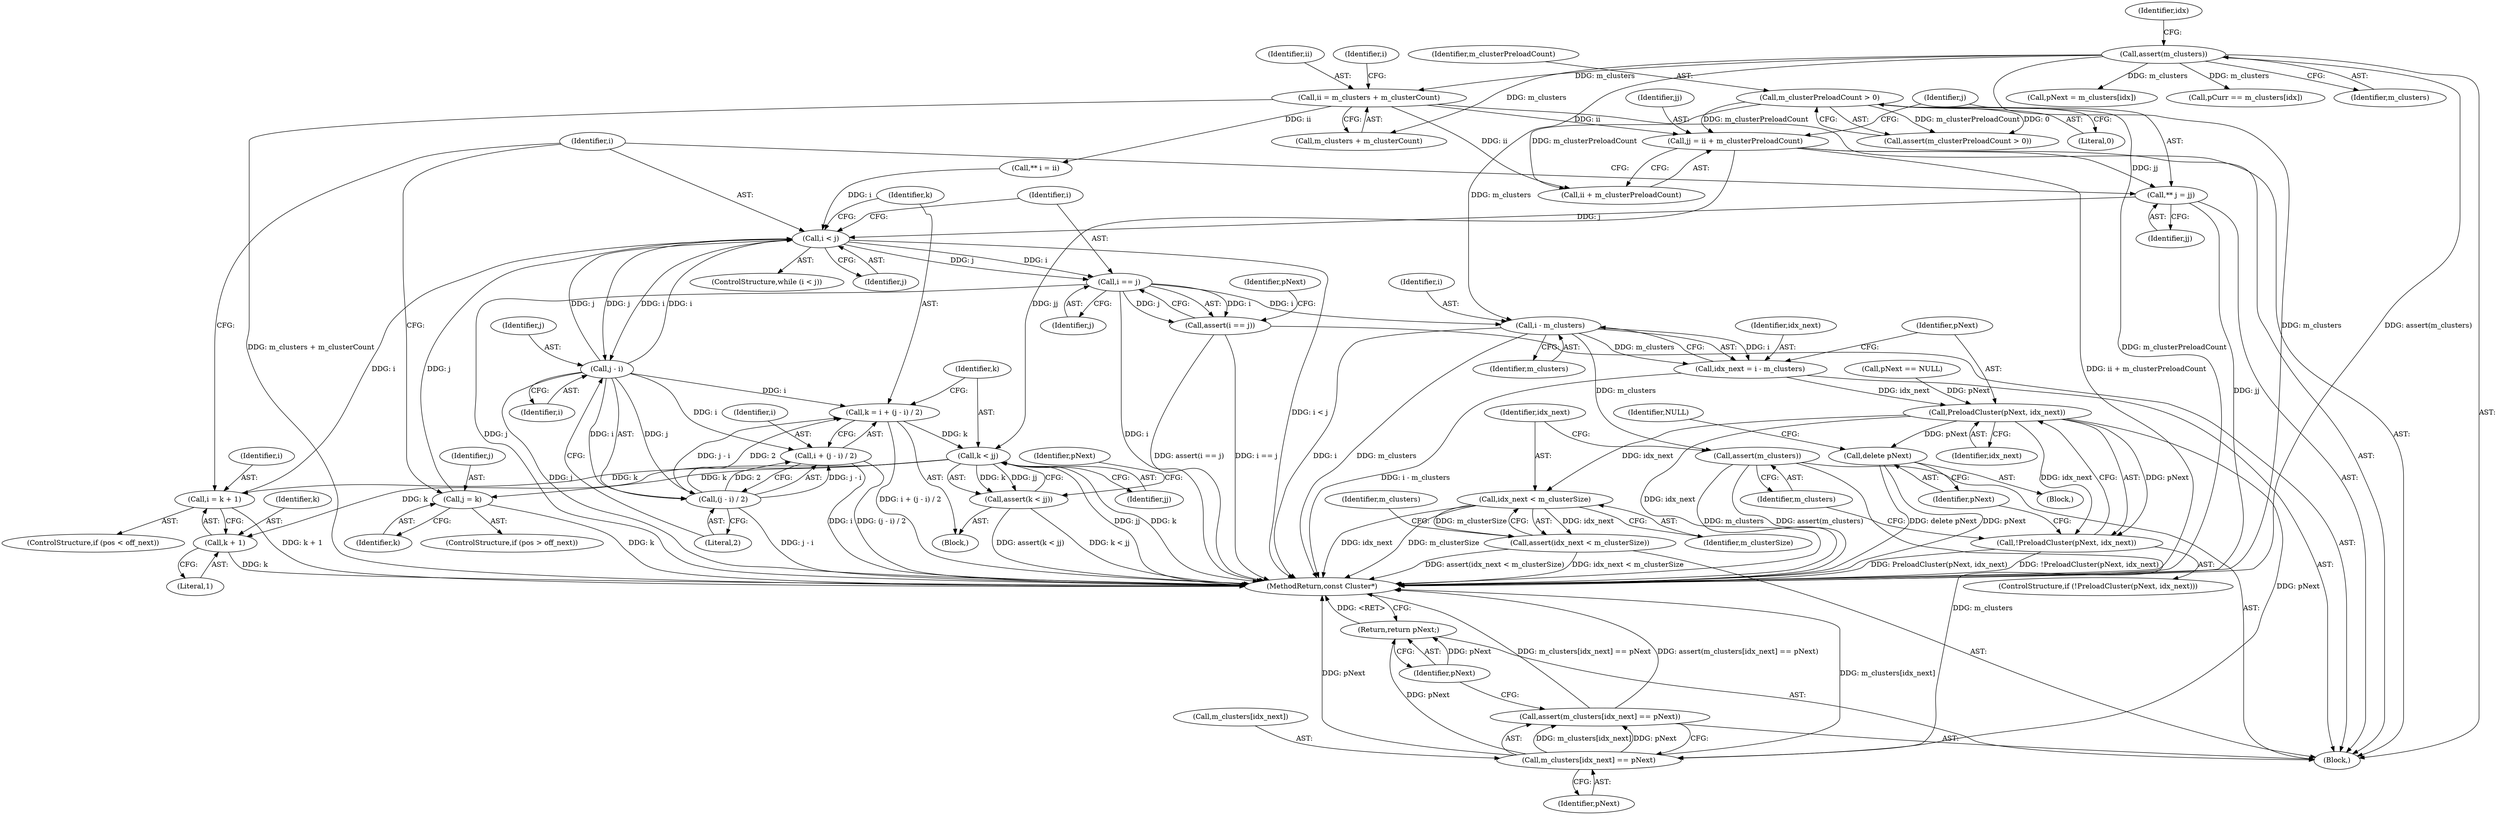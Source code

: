digraph "0_Android_cc274e2abe8b2a6698a5c47d8aa4bb45f1f9538d_20@pointer" {
"1000443" [label="(Call,** j = jj)"];
"1000437" [label="(Call,jj = ii + m_clusterPreloadCount)"];
"1000428" [label="(Call,ii = m_clusters + m_clusterCount)"];
"1000134" [label="(Call,assert(m_clusters))"];
"1000192" [label="(Call,m_clusterPreloadCount > 0)"];
"1000447" [label="(Call,i < j)"];
"1000456" [label="(Call,j - i)"];
"1000451" [label="(Call,k = i + (j - i) / 2)"];
"1000461" [label="(Call,k < jj)"];
"1000460" [label="(Call,assert(k < jj))"];
"1000483" [label="(Call,i = k + 1)"];
"1000485" [label="(Call,k + 1)"];
"1000493" [label="(Call,j = k)"];
"1000453" [label="(Call,i + (j - i) / 2)"];
"1000455" [label="(Call,(j - i) / 2)"];
"1000500" [label="(Call,i == j)"];
"1000499" [label="(Call,assert(i == j))"];
"1000519" [label="(Call,i - m_clusters)"];
"1000517" [label="(Call,idx_next = i - m_clusters)"];
"1000524" [label="(Call,PreloadCluster(pNext, idx_next))"];
"1000523" [label="(Call,!PreloadCluster(pNext, idx_next))"];
"1000528" [label="(Call,delete pNext)"];
"1000535" [label="(Call,idx_next < m_clusterSize)"];
"1000534" [label="(Call,assert(idx_next < m_clusterSize))"];
"1000539" [label="(Call,m_clusters[idx_next] == pNext)"];
"1000538" [label="(Call,assert(m_clusters[idx_next] == pNext))"];
"1000544" [label="(Return,return pNext;)"];
"1000532" [label="(Call,assert(m_clusters))"];
"1000438" [label="(Identifier,jj)"];
"1000493" [label="(Call,j = k)"];
"1000439" [label="(Call,ii + m_clusterPreloadCount)"];
"1000138" [label="(Identifier,idx)"];
"1000448" [label="(Identifier,i)"];
"1000546" [label="(MethodReturn,const Cluster*)"];
"1000170" [label="(Call,pNext = m_clusters[idx])"];
"1000191" [label="(Call,assert(m_clusterPreloadCount > 0))"];
"1000504" [label="(Identifier,pNext)"];
"1000461" [label="(Call,k < jj)"];
"1000528" [label="(Call,delete pNext)"];
"1000535" [label="(Call,idx_next < m_clusterSize)"];
"1000539" [label="(Call,m_clusters[idx_next] == pNext)"];
"1000494" [label="(Identifier,j)"];
"1000545" [label="(Identifier,pNext)"];
"1000538" [label="(Call,assert(m_clusters[idx_next] == pNext))"];
"1000495" [label="(Identifier,k)"];
"1000444" [label="(Identifier,j)"];
"1000531" [label="(Identifier,NULL)"];
"1000537" [label="(Identifier,m_clusterSize)"];
"1000193" [label="(Identifier,m_clusterPreloadCount)"];
"1000443" [label="(Call,** j = jj)"];
"1000453" [label="(Call,i + (j - i) / 2)"];
"1000463" [label="(Identifier,jj)"];
"1000446" [label="(ControlStructure,while (i < j))"];
"1000194" [label="(Literal,0)"];
"1000465" [label="(Identifier,pNext)"];
"1000517" [label="(Call,idx_next = i - m_clusters)"];
"1000533" [label="(Identifier,m_clusters)"];
"1000534" [label="(Call,assert(idx_next < m_clusterSize))"];
"1000430" [label="(Call,m_clusters + m_clusterCount)"];
"1000156" [label="(Call,pCurr == m_clusters[idx])"];
"1000519" [label="(Call,i - m_clusters)"];
"1000487" [label="(Literal,1)"];
"1000483" [label="(Call,i = k + 1)"];
"1000462" [label="(Identifier,k)"];
"1000532" [label="(Call,assert(m_clusters))"];
"1000529" [label="(Identifier,pNext)"];
"1000435" [label="(Identifier,i)"];
"1000486" [label="(Identifier,k)"];
"1000456" [label="(Call,j - i)"];
"1000434" [label="(Call,** i = ii)"];
"1000536" [label="(Identifier,idx_next)"];
"1000457" [label="(Identifier,j)"];
"1000522" [label="(ControlStructure,if (!PreloadCluster(pNext, idx_next)))"];
"1000454" [label="(Identifier,i)"];
"1000540" [label="(Call,m_clusters[idx_next])"];
"1000544" [label="(Return,return pNext;)"];
"1000523" [label="(Call,!PreloadCluster(pNext, idx_next))"];
"1000428" [label="(Call,ii = m_clusters + m_clusterCount)"];
"1000525" [label="(Identifier,pNext)"];
"1000126" [label="(Block,)"];
"1000437" [label="(Call,jj = ii + m_clusterPreloadCount)"];
"1000192" [label="(Call,m_clusterPreloadCount > 0)"];
"1000459" [label="(Literal,2)"];
"1000502" [label="(Identifier,j)"];
"1000541" [label="(Identifier,m_clusters)"];
"1000452" [label="(Identifier,k)"];
"1000511" [label="(Call,pNext == NULL)"];
"1000445" [label="(Identifier,jj)"];
"1000447" [label="(Call,i < j)"];
"1000484" [label="(Identifier,i)"];
"1000501" [label="(Identifier,i)"];
"1000518" [label="(Identifier,idx_next)"];
"1000527" [label="(Block,)"];
"1000134" [label="(Call,assert(m_clusters))"];
"1000455" [label="(Call,(j - i) / 2)"];
"1000451" [label="(Call,k = i + (j - i) / 2)"];
"1000460" [label="(Call,assert(k < jj))"];
"1000450" [label="(Block,)"];
"1000479" [label="(ControlStructure,if (pos < off_next))"];
"1000520" [label="(Identifier,i)"];
"1000499" [label="(Call,assert(i == j))"];
"1000458" [label="(Identifier,i)"];
"1000429" [label="(Identifier,ii)"];
"1000526" [label="(Identifier,idx_next)"];
"1000524" [label="(Call,PreloadCluster(pNext, idx_next))"];
"1000521" [label="(Identifier,m_clusters)"];
"1000543" [label="(Identifier,pNext)"];
"1000500" [label="(Call,i == j)"];
"1000449" [label="(Identifier,j)"];
"1000135" [label="(Identifier,m_clusters)"];
"1000489" [label="(ControlStructure,if (pos > off_next))"];
"1000485" [label="(Call,k + 1)"];
"1000443" -> "1000126"  [label="AST: "];
"1000443" -> "1000445"  [label="CFG: "];
"1000444" -> "1000443"  [label="AST: "];
"1000445" -> "1000443"  [label="AST: "];
"1000448" -> "1000443"  [label="CFG: "];
"1000443" -> "1000546"  [label="DDG: jj"];
"1000437" -> "1000443"  [label="DDG: jj"];
"1000443" -> "1000447"  [label="DDG: j"];
"1000437" -> "1000126"  [label="AST: "];
"1000437" -> "1000439"  [label="CFG: "];
"1000438" -> "1000437"  [label="AST: "];
"1000439" -> "1000437"  [label="AST: "];
"1000444" -> "1000437"  [label="CFG: "];
"1000437" -> "1000546"  [label="DDG: ii + m_clusterPreloadCount"];
"1000428" -> "1000437"  [label="DDG: ii"];
"1000192" -> "1000437"  [label="DDG: m_clusterPreloadCount"];
"1000437" -> "1000461"  [label="DDG: jj"];
"1000428" -> "1000126"  [label="AST: "];
"1000428" -> "1000430"  [label="CFG: "];
"1000429" -> "1000428"  [label="AST: "];
"1000430" -> "1000428"  [label="AST: "];
"1000435" -> "1000428"  [label="CFG: "];
"1000428" -> "1000546"  [label="DDG: m_clusters + m_clusterCount"];
"1000134" -> "1000428"  [label="DDG: m_clusters"];
"1000428" -> "1000434"  [label="DDG: ii"];
"1000428" -> "1000439"  [label="DDG: ii"];
"1000134" -> "1000126"  [label="AST: "];
"1000134" -> "1000135"  [label="CFG: "];
"1000135" -> "1000134"  [label="AST: "];
"1000138" -> "1000134"  [label="CFG: "];
"1000134" -> "1000546"  [label="DDG: assert(m_clusters)"];
"1000134" -> "1000546"  [label="DDG: m_clusters"];
"1000134" -> "1000156"  [label="DDG: m_clusters"];
"1000134" -> "1000170"  [label="DDG: m_clusters"];
"1000134" -> "1000430"  [label="DDG: m_clusters"];
"1000134" -> "1000519"  [label="DDG: m_clusters"];
"1000192" -> "1000191"  [label="AST: "];
"1000192" -> "1000194"  [label="CFG: "];
"1000193" -> "1000192"  [label="AST: "];
"1000194" -> "1000192"  [label="AST: "];
"1000191" -> "1000192"  [label="CFG: "];
"1000192" -> "1000546"  [label="DDG: m_clusterPreloadCount"];
"1000192" -> "1000191"  [label="DDG: m_clusterPreloadCount"];
"1000192" -> "1000191"  [label="DDG: 0"];
"1000192" -> "1000439"  [label="DDG: m_clusterPreloadCount"];
"1000447" -> "1000446"  [label="AST: "];
"1000447" -> "1000449"  [label="CFG: "];
"1000448" -> "1000447"  [label="AST: "];
"1000449" -> "1000447"  [label="AST: "];
"1000452" -> "1000447"  [label="CFG: "];
"1000501" -> "1000447"  [label="CFG: "];
"1000447" -> "1000546"  [label="DDG: i < j"];
"1000434" -> "1000447"  [label="DDG: i"];
"1000483" -> "1000447"  [label="DDG: i"];
"1000456" -> "1000447"  [label="DDG: i"];
"1000456" -> "1000447"  [label="DDG: j"];
"1000493" -> "1000447"  [label="DDG: j"];
"1000447" -> "1000456"  [label="DDG: j"];
"1000447" -> "1000456"  [label="DDG: i"];
"1000447" -> "1000500"  [label="DDG: i"];
"1000447" -> "1000500"  [label="DDG: j"];
"1000456" -> "1000455"  [label="AST: "];
"1000456" -> "1000458"  [label="CFG: "];
"1000457" -> "1000456"  [label="AST: "];
"1000458" -> "1000456"  [label="AST: "];
"1000459" -> "1000456"  [label="CFG: "];
"1000456" -> "1000546"  [label="DDG: j"];
"1000456" -> "1000451"  [label="DDG: i"];
"1000456" -> "1000453"  [label="DDG: i"];
"1000456" -> "1000455"  [label="DDG: j"];
"1000456" -> "1000455"  [label="DDG: i"];
"1000451" -> "1000450"  [label="AST: "];
"1000451" -> "1000453"  [label="CFG: "];
"1000452" -> "1000451"  [label="AST: "];
"1000453" -> "1000451"  [label="AST: "];
"1000462" -> "1000451"  [label="CFG: "];
"1000451" -> "1000546"  [label="DDG: i + (j - i) / 2"];
"1000455" -> "1000451"  [label="DDG: j - i"];
"1000455" -> "1000451"  [label="DDG: 2"];
"1000451" -> "1000461"  [label="DDG: k"];
"1000461" -> "1000460"  [label="AST: "];
"1000461" -> "1000463"  [label="CFG: "];
"1000462" -> "1000461"  [label="AST: "];
"1000463" -> "1000461"  [label="AST: "];
"1000460" -> "1000461"  [label="CFG: "];
"1000461" -> "1000546"  [label="DDG: jj"];
"1000461" -> "1000546"  [label="DDG: k"];
"1000461" -> "1000460"  [label="DDG: k"];
"1000461" -> "1000460"  [label="DDG: jj"];
"1000461" -> "1000483"  [label="DDG: k"];
"1000461" -> "1000485"  [label="DDG: k"];
"1000461" -> "1000493"  [label="DDG: k"];
"1000460" -> "1000450"  [label="AST: "];
"1000465" -> "1000460"  [label="CFG: "];
"1000460" -> "1000546"  [label="DDG: k < jj"];
"1000460" -> "1000546"  [label="DDG: assert(k < jj)"];
"1000483" -> "1000479"  [label="AST: "];
"1000483" -> "1000485"  [label="CFG: "];
"1000484" -> "1000483"  [label="AST: "];
"1000485" -> "1000483"  [label="AST: "];
"1000448" -> "1000483"  [label="CFG: "];
"1000483" -> "1000546"  [label="DDG: k + 1"];
"1000485" -> "1000487"  [label="CFG: "];
"1000486" -> "1000485"  [label="AST: "];
"1000487" -> "1000485"  [label="AST: "];
"1000485" -> "1000546"  [label="DDG: k"];
"1000493" -> "1000489"  [label="AST: "];
"1000493" -> "1000495"  [label="CFG: "];
"1000494" -> "1000493"  [label="AST: "];
"1000495" -> "1000493"  [label="AST: "];
"1000448" -> "1000493"  [label="CFG: "];
"1000493" -> "1000546"  [label="DDG: k"];
"1000453" -> "1000455"  [label="CFG: "];
"1000454" -> "1000453"  [label="AST: "];
"1000455" -> "1000453"  [label="AST: "];
"1000453" -> "1000546"  [label="DDG: (j - i) / 2"];
"1000453" -> "1000546"  [label="DDG: i"];
"1000455" -> "1000453"  [label="DDG: j - i"];
"1000455" -> "1000453"  [label="DDG: 2"];
"1000455" -> "1000459"  [label="CFG: "];
"1000459" -> "1000455"  [label="AST: "];
"1000455" -> "1000546"  [label="DDG: j - i"];
"1000500" -> "1000499"  [label="AST: "];
"1000500" -> "1000502"  [label="CFG: "];
"1000501" -> "1000500"  [label="AST: "];
"1000502" -> "1000500"  [label="AST: "];
"1000499" -> "1000500"  [label="CFG: "];
"1000500" -> "1000546"  [label="DDG: j"];
"1000500" -> "1000546"  [label="DDG: i"];
"1000500" -> "1000499"  [label="DDG: i"];
"1000500" -> "1000499"  [label="DDG: j"];
"1000500" -> "1000519"  [label="DDG: i"];
"1000499" -> "1000126"  [label="AST: "];
"1000504" -> "1000499"  [label="CFG: "];
"1000499" -> "1000546"  [label="DDG: assert(i == j)"];
"1000499" -> "1000546"  [label="DDG: i == j"];
"1000519" -> "1000517"  [label="AST: "];
"1000519" -> "1000521"  [label="CFG: "];
"1000520" -> "1000519"  [label="AST: "];
"1000521" -> "1000519"  [label="AST: "];
"1000517" -> "1000519"  [label="CFG: "];
"1000519" -> "1000546"  [label="DDG: i"];
"1000519" -> "1000546"  [label="DDG: m_clusters"];
"1000519" -> "1000517"  [label="DDG: i"];
"1000519" -> "1000517"  [label="DDG: m_clusters"];
"1000519" -> "1000532"  [label="DDG: m_clusters"];
"1000517" -> "1000126"  [label="AST: "];
"1000518" -> "1000517"  [label="AST: "];
"1000525" -> "1000517"  [label="CFG: "];
"1000517" -> "1000546"  [label="DDG: i - m_clusters"];
"1000517" -> "1000524"  [label="DDG: idx_next"];
"1000524" -> "1000523"  [label="AST: "];
"1000524" -> "1000526"  [label="CFG: "];
"1000525" -> "1000524"  [label="AST: "];
"1000526" -> "1000524"  [label="AST: "];
"1000523" -> "1000524"  [label="CFG: "];
"1000524" -> "1000546"  [label="DDG: idx_next"];
"1000524" -> "1000523"  [label="DDG: pNext"];
"1000524" -> "1000523"  [label="DDG: idx_next"];
"1000511" -> "1000524"  [label="DDG: pNext"];
"1000524" -> "1000528"  [label="DDG: pNext"];
"1000524" -> "1000535"  [label="DDG: idx_next"];
"1000524" -> "1000539"  [label="DDG: pNext"];
"1000523" -> "1000522"  [label="AST: "];
"1000529" -> "1000523"  [label="CFG: "];
"1000533" -> "1000523"  [label="CFG: "];
"1000523" -> "1000546"  [label="DDG: PreloadCluster(pNext, idx_next)"];
"1000523" -> "1000546"  [label="DDG: !PreloadCluster(pNext, idx_next)"];
"1000528" -> "1000527"  [label="AST: "];
"1000528" -> "1000529"  [label="CFG: "];
"1000529" -> "1000528"  [label="AST: "];
"1000531" -> "1000528"  [label="CFG: "];
"1000528" -> "1000546"  [label="DDG: delete pNext"];
"1000528" -> "1000546"  [label="DDG: pNext"];
"1000535" -> "1000534"  [label="AST: "];
"1000535" -> "1000537"  [label="CFG: "];
"1000536" -> "1000535"  [label="AST: "];
"1000537" -> "1000535"  [label="AST: "];
"1000534" -> "1000535"  [label="CFG: "];
"1000535" -> "1000546"  [label="DDG: idx_next"];
"1000535" -> "1000546"  [label="DDG: m_clusterSize"];
"1000535" -> "1000534"  [label="DDG: idx_next"];
"1000535" -> "1000534"  [label="DDG: m_clusterSize"];
"1000534" -> "1000126"  [label="AST: "];
"1000541" -> "1000534"  [label="CFG: "];
"1000534" -> "1000546"  [label="DDG: assert(idx_next < m_clusterSize)"];
"1000534" -> "1000546"  [label="DDG: idx_next < m_clusterSize"];
"1000539" -> "1000538"  [label="AST: "];
"1000539" -> "1000543"  [label="CFG: "];
"1000540" -> "1000539"  [label="AST: "];
"1000543" -> "1000539"  [label="AST: "];
"1000538" -> "1000539"  [label="CFG: "];
"1000539" -> "1000546"  [label="DDG: m_clusters[idx_next]"];
"1000539" -> "1000546"  [label="DDG: pNext"];
"1000539" -> "1000538"  [label="DDG: m_clusters[idx_next]"];
"1000539" -> "1000538"  [label="DDG: pNext"];
"1000532" -> "1000539"  [label="DDG: m_clusters"];
"1000539" -> "1000544"  [label="DDG: pNext"];
"1000538" -> "1000126"  [label="AST: "];
"1000545" -> "1000538"  [label="CFG: "];
"1000538" -> "1000546"  [label="DDG: m_clusters[idx_next] == pNext"];
"1000538" -> "1000546"  [label="DDG: assert(m_clusters[idx_next] == pNext)"];
"1000544" -> "1000126"  [label="AST: "];
"1000544" -> "1000545"  [label="CFG: "];
"1000545" -> "1000544"  [label="AST: "];
"1000546" -> "1000544"  [label="CFG: "];
"1000544" -> "1000546"  [label="DDG: <RET>"];
"1000545" -> "1000544"  [label="DDG: pNext"];
"1000532" -> "1000126"  [label="AST: "];
"1000532" -> "1000533"  [label="CFG: "];
"1000533" -> "1000532"  [label="AST: "];
"1000536" -> "1000532"  [label="CFG: "];
"1000532" -> "1000546"  [label="DDG: m_clusters"];
"1000532" -> "1000546"  [label="DDG: assert(m_clusters)"];
}
